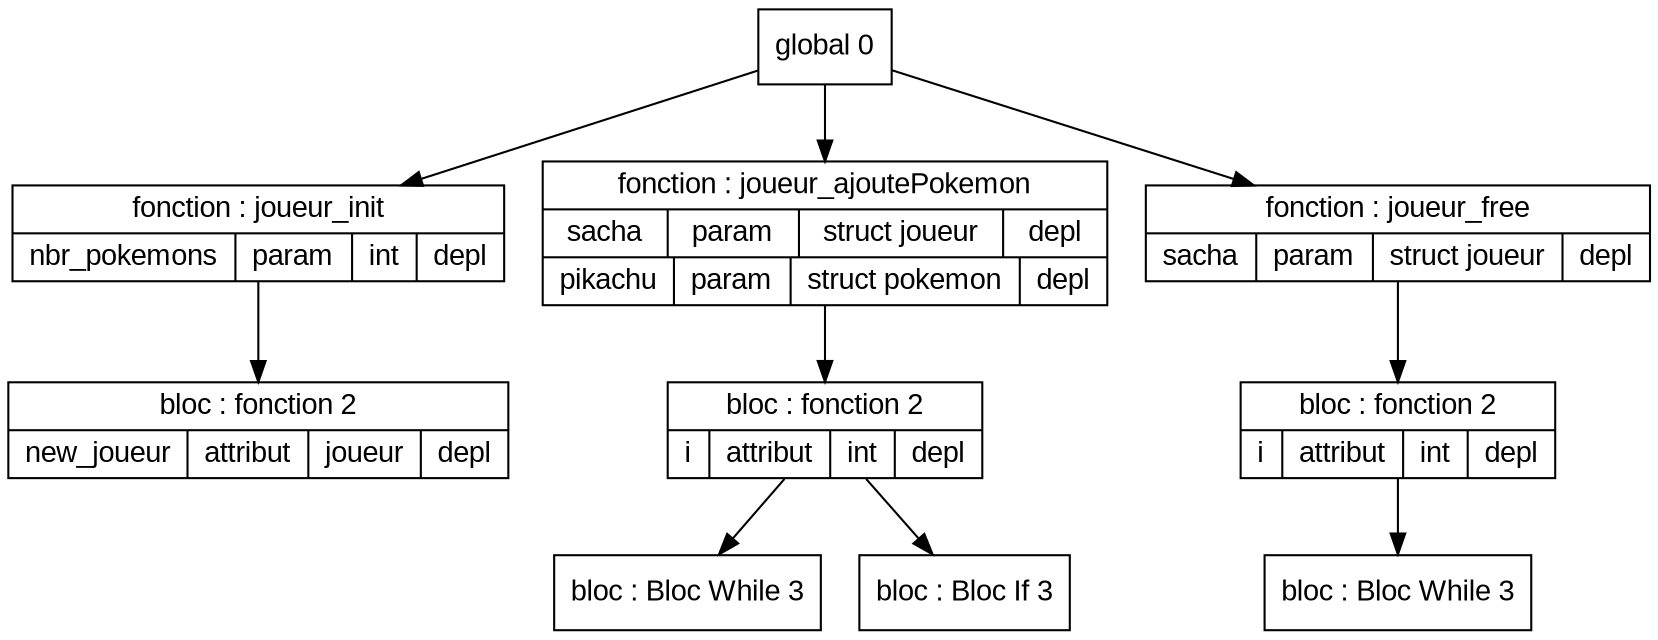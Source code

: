 digraph "tds"{

	node [fontname="Arial"];

	N2 [shape=record label="{ bloc : fonction  2
	| { new_joueur | attribut | joueur | depl }
	}"];

	N1 [shape=record label="{ fonction : joueur_init
	| { nbr_pokemons | param | int | depl }
	}"];

	N5 [shape=record label="{ bloc : Bloc While  3
	}"];

	N6 [shape=record label="{ bloc : Bloc If  3
	}"];

	N4 [shape=record label="{ bloc : fonction  2
	| { i | attribut | int | depl }
	}"];

	N3 [shape=record label="{ fonction : joueur_ajoutePokemon
	| { sacha | param | struct joueur | depl }
	| { pikachu | param | struct pokemon | depl }
	}"];

	N9 [shape=record label="{ bloc : Bloc While  3
	}"];

	N8 [shape=record label="{ bloc : fonction  2
	| { i | attribut | int | depl }
	}"];

	N7 [shape=record label="{ fonction : joueur_free
	| { sacha | param | struct joueur | depl }
	}"];

	N0 [shape=record label="{ global 0
	}"];


	N0 -> N1; 
	N1 -> N2; 
	N0 -> N3; 
	N3 -> N4; 
	N4 -> N5; 
	N4 -> N6; 
	N0 -> N7; 
	N7 -> N8; 
	N8 -> N9; 
}
